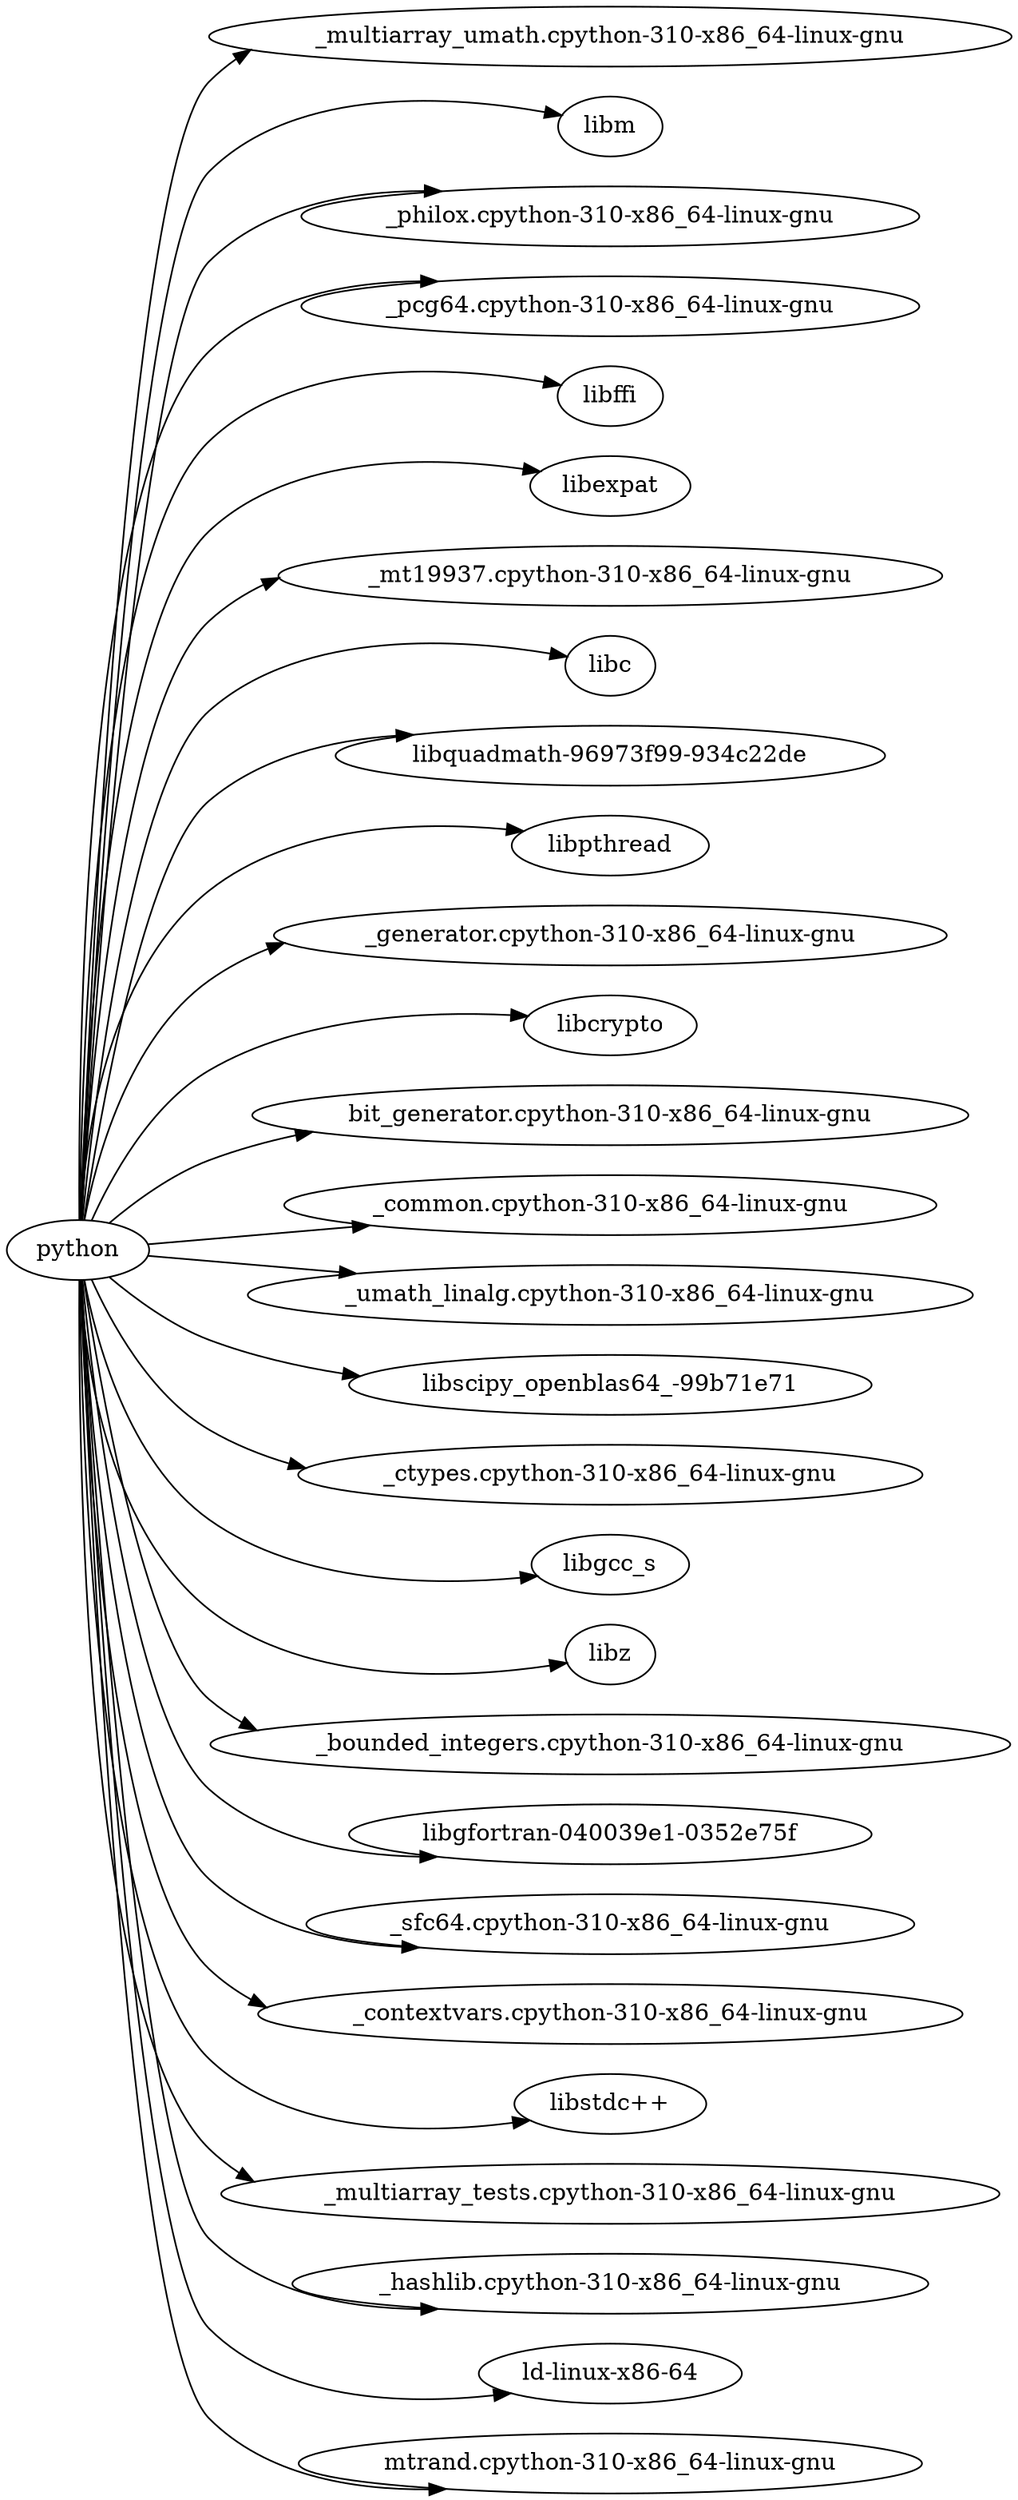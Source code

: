 digraph G {
  rankdir = LR;
"python" -> "_multiarray_umath.cpython-310-x86_64-linux-gnu"
"python" -> "libm"
"python" -> "_philox.cpython-310-x86_64-linux-gnu"
"python" -> "_pcg64.cpython-310-x86_64-linux-gnu"
"python" -> "libffi"
"python" -> "libexpat"
"python" -> "_mt19937.cpython-310-x86_64-linux-gnu"
"python" -> "libc"
"python" -> "libquadmath-96973f99-934c22de"
"python" -> "libpthread"
"python" -> "_generator.cpython-310-x86_64-linux-gnu"
"python" -> "libcrypto"
"python" -> "bit_generator.cpython-310-x86_64-linux-gnu"
"python" -> "_common.cpython-310-x86_64-linux-gnu"
"python" -> "_umath_linalg.cpython-310-x86_64-linux-gnu"
"python" -> "libscipy_openblas64_-99b71e71"
"python" -> "_ctypes.cpython-310-x86_64-linux-gnu"
"python" -> "libgcc_s"
"python" -> "libz"
"python" -> "_bounded_integers.cpython-310-x86_64-linux-gnu"
"python" -> "libgfortran-040039e1-0352e75f"
"python" -> "_sfc64.cpython-310-x86_64-linux-gnu"
"python" -> "_contextvars.cpython-310-x86_64-linux-gnu"
"python" -> "libstdc++"
"python" -> "_multiarray_tests.cpython-310-x86_64-linux-gnu"
"python" -> "_hashlib.cpython-310-x86_64-linux-gnu"
"python" -> "ld-linux-x86-64"
"python" -> "mtrand.cpython-310-x86_64-linux-gnu"
}

